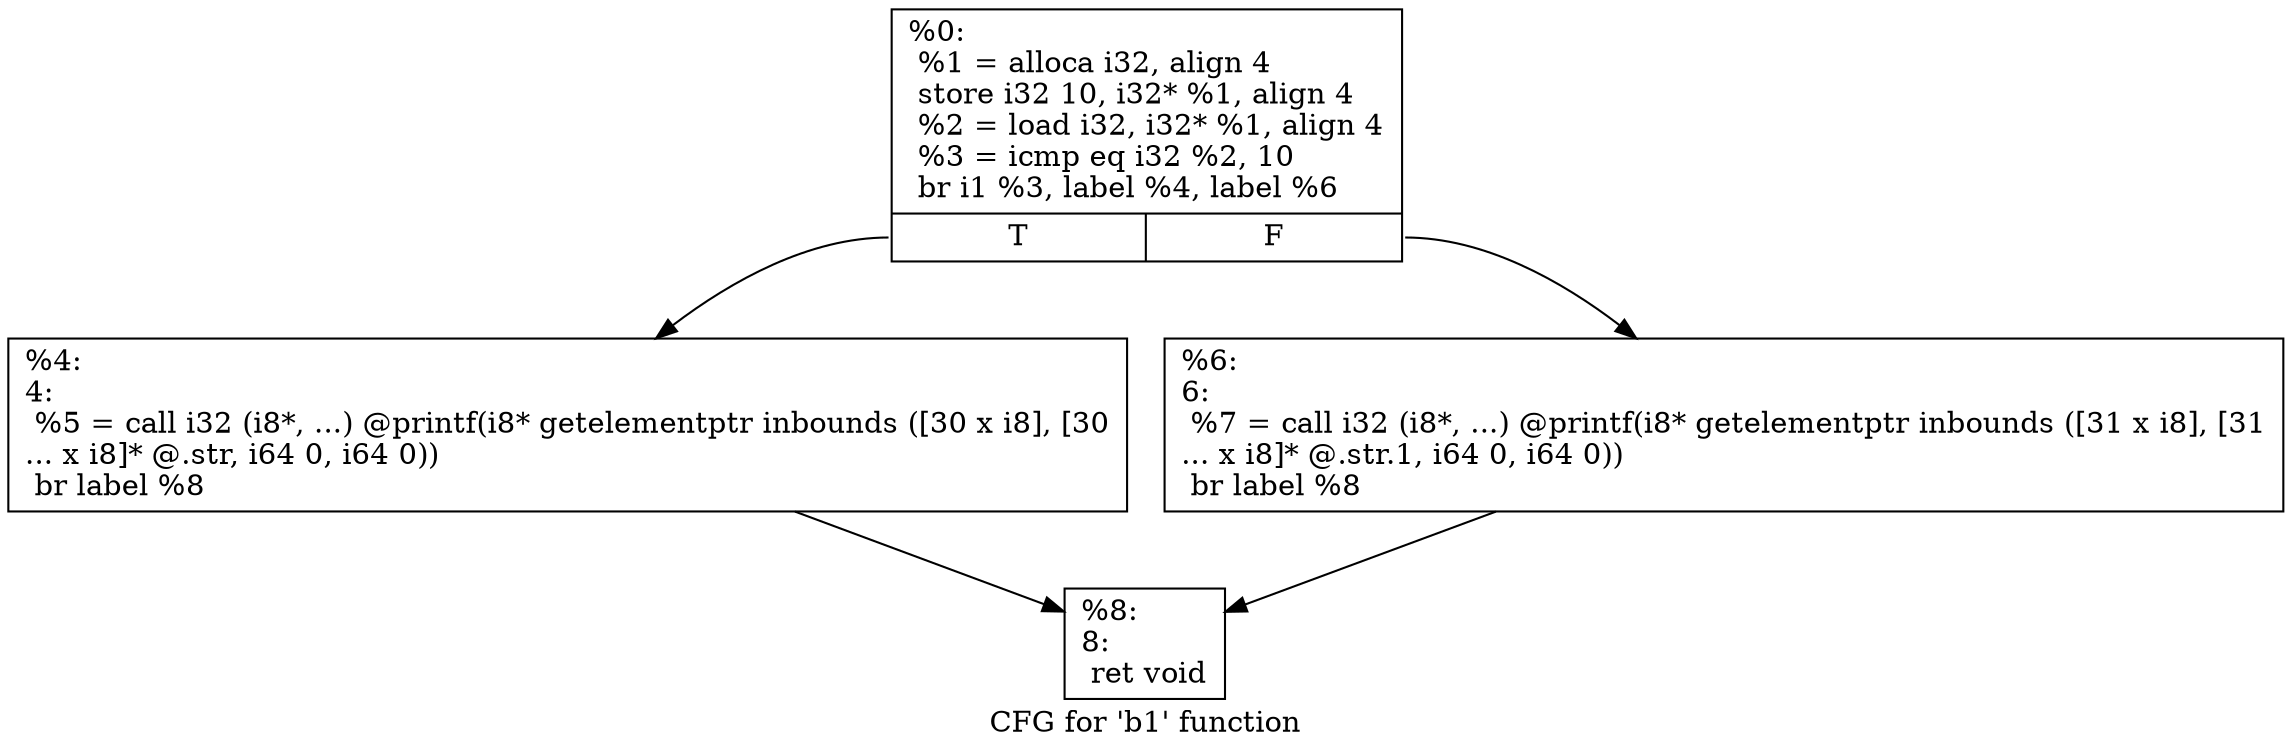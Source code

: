 digraph "CFG for 'b1' function" {
	label="CFG for 'b1' function";

	Node0x1597c70 [shape=record,label="{%0:\l  %1 = alloca i32, align 4\l  store i32 10, i32* %1, align 4\l  %2 = load i32, i32* %1, align 4\l  %3 = icmp eq i32 %2, 10\l  br i1 %3, label %4, label %6\l|{<s0>T|<s1>F}}"];
	Node0x1597c70:s0 -> Node0x1598570;
	Node0x1597c70:s1 -> Node0x15985c0;
	Node0x1598570 [shape=record,label="{%4:\l4:                                                \l  %5 = call i32 (i8*, ...) @printf(i8* getelementptr inbounds ([30 x i8], [30\l... x i8]* @.str, i64 0, i64 0))\l  br label %8\l}"];
	Node0x1598570 -> Node0x1598a90;
	Node0x15985c0 [shape=record,label="{%6:\l6:                                                \l  %7 = call i32 (i8*, ...) @printf(i8* getelementptr inbounds ([31 x i8], [31\l... x i8]* @.str.1, i64 0, i64 0))\l  br label %8\l}"];
	Node0x15985c0 -> Node0x1598a90;
	Node0x1598a90 [shape=record,label="{%8:\l8:                                                \l  ret void\l}"];
}
